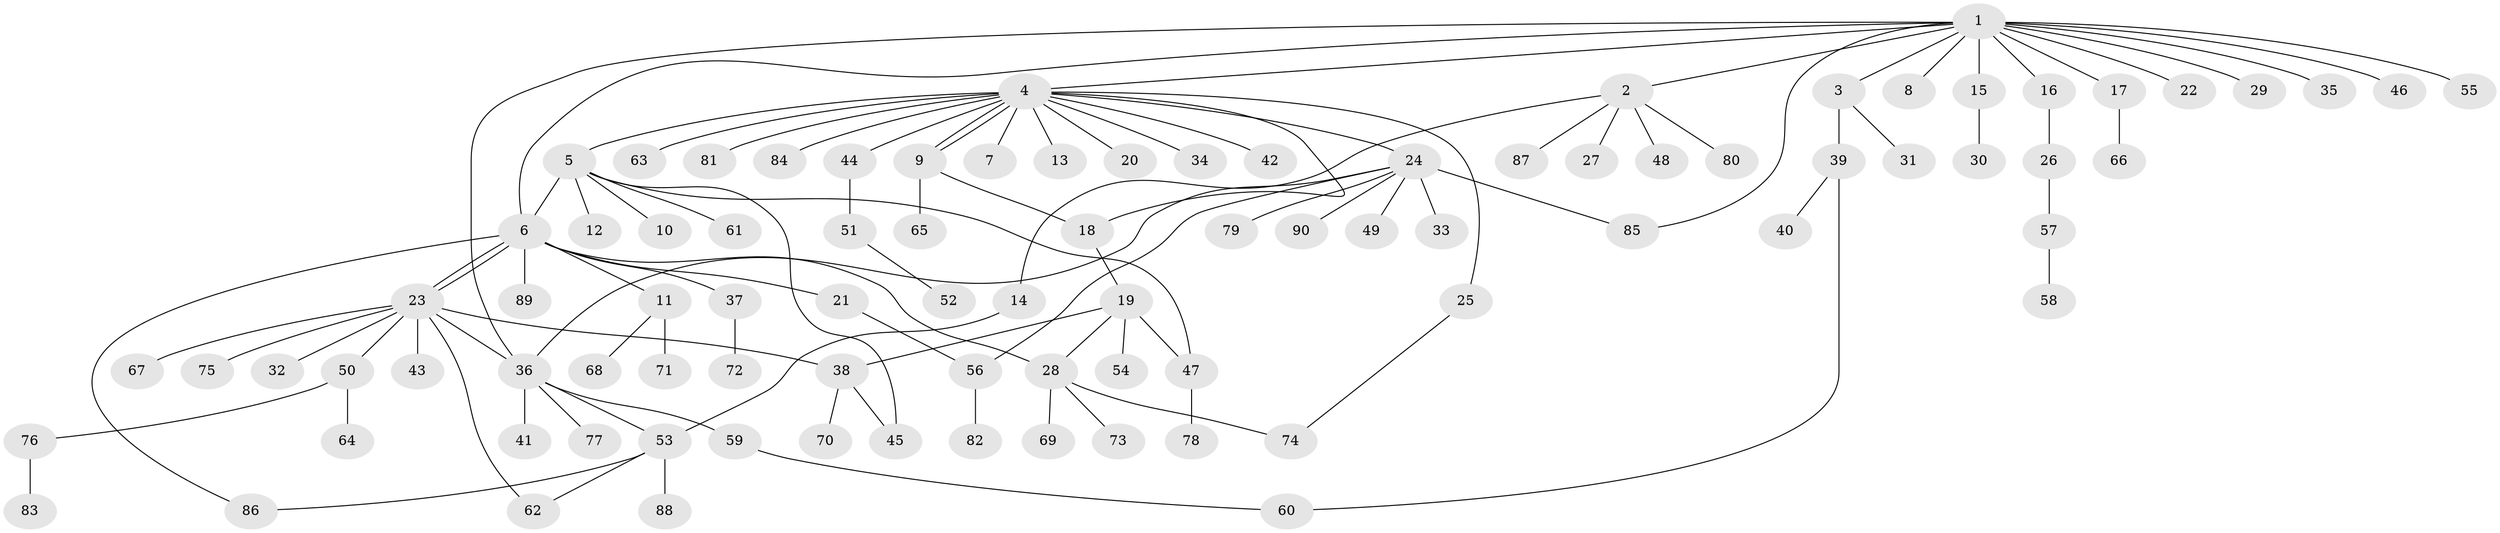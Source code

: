 // Generated by graph-tools (version 1.1) at 2025/47/03/09/25 04:47:38]
// undirected, 90 vertices, 106 edges
graph export_dot {
graph [start="1"]
  node [color=gray90,style=filled];
  1;
  2;
  3;
  4;
  5;
  6;
  7;
  8;
  9;
  10;
  11;
  12;
  13;
  14;
  15;
  16;
  17;
  18;
  19;
  20;
  21;
  22;
  23;
  24;
  25;
  26;
  27;
  28;
  29;
  30;
  31;
  32;
  33;
  34;
  35;
  36;
  37;
  38;
  39;
  40;
  41;
  42;
  43;
  44;
  45;
  46;
  47;
  48;
  49;
  50;
  51;
  52;
  53;
  54;
  55;
  56;
  57;
  58;
  59;
  60;
  61;
  62;
  63;
  64;
  65;
  66;
  67;
  68;
  69;
  70;
  71;
  72;
  73;
  74;
  75;
  76;
  77;
  78;
  79;
  80;
  81;
  82;
  83;
  84;
  85;
  86;
  87;
  88;
  89;
  90;
  1 -- 2;
  1 -- 3;
  1 -- 4;
  1 -- 6;
  1 -- 8;
  1 -- 15;
  1 -- 16;
  1 -- 17;
  1 -- 22;
  1 -- 29;
  1 -- 35;
  1 -- 36;
  1 -- 46;
  1 -- 55;
  1 -- 85;
  2 -- 14;
  2 -- 27;
  2 -- 48;
  2 -- 80;
  2 -- 87;
  3 -- 31;
  3 -- 39;
  4 -- 5;
  4 -- 7;
  4 -- 9;
  4 -- 9;
  4 -- 13;
  4 -- 18;
  4 -- 20;
  4 -- 24;
  4 -- 25;
  4 -- 34;
  4 -- 42;
  4 -- 44;
  4 -- 63;
  4 -- 81;
  4 -- 84;
  5 -- 6;
  5 -- 10;
  5 -- 12;
  5 -- 45;
  5 -- 47;
  5 -- 61;
  6 -- 11;
  6 -- 21;
  6 -- 23;
  6 -- 23;
  6 -- 28;
  6 -- 37;
  6 -- 86;
  6 -- 89;
  9 -- 18;
  9 -- 65;
  11 -- 68;
  11 -- 71;
  14 -- 53;
  15 -- 30;
  16 -- 26;
  17 -- 66;
  18 -- 19;
  19 -- 28;
  19 -- 38;
  19 -- 47;
  19 -- 54;
  21 -- 56;
  23 -- 32;
  23 -- 36;
  23 -- 38;
  23 -- 43;
  23 -- 50;
  23 -- 62;
  23 -- 67;
  23 -- 75;
  24 -- 33;
  24 -- 36;
  24 -- 49;
  24 -- 56;
  24 -- 79;
  24 -- 85;
  24 -- 90;
  25 -- 74;
  26 -- 57;
  28 -- 69;
  28 -- 73;
  28 -- 74;
  36 -- 41;
  36 -- 53;
  36 -- 59;
  36 -- 77;
  37 -- 72;
  38 -- 45;
  38 -- 70;
  39 -- 40;
  39 -- 60;
  44 -- 51;
  47 -- 78;
  50 -- 64;
  50 -- 76;
  51 -- 52;
  53 -- 62;
  53 -- 86;
  53 -- 88;
  56 -- 82;
  57 -- 58;
  59 -- 60;
  76 -- 83;
}
